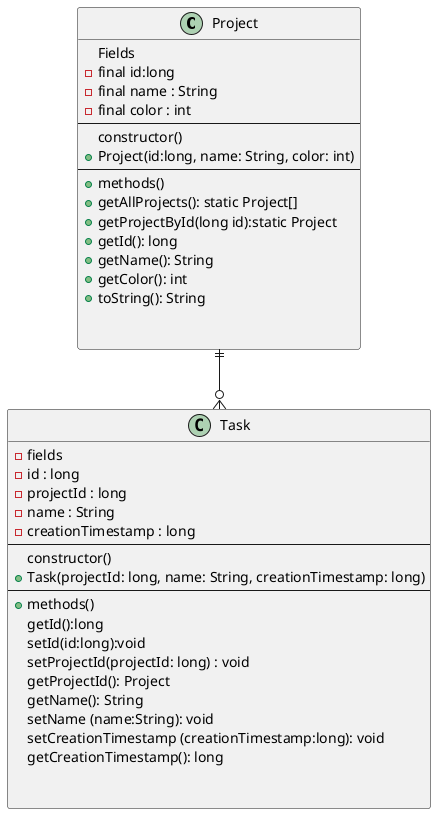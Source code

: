 @startuml
'https://plantuml.com/class-diagram

 Project ||--o{ Task


class Task{
-fields
- id : long
- projectId : long
- name : String
- creationTimestamp : long
--
constructor()
+Task(projectId: long, name: String, creationTimestamp: long)
--
+ methods()
 getId():long
setId(id:long):void
setProjectId(projectId: long) : void
getProjectId(): Project
getName(): String
setName (name:String): void
setCreationTimestamp (creationTimestamp:long): void
getCreationTimestamp(): long


}
class Project {
Fields
-final id:long
-final name : String
-final color : int
--
constructor()
+ Project(id:long, name: String, color: int)
--
+ methods()
+getAllProjects(): static Project[]
+getProjectById(long id):static Project
+ getId(): long
 +getName(): String
  +getColor(): int
  +toString(): String


}

@enduml